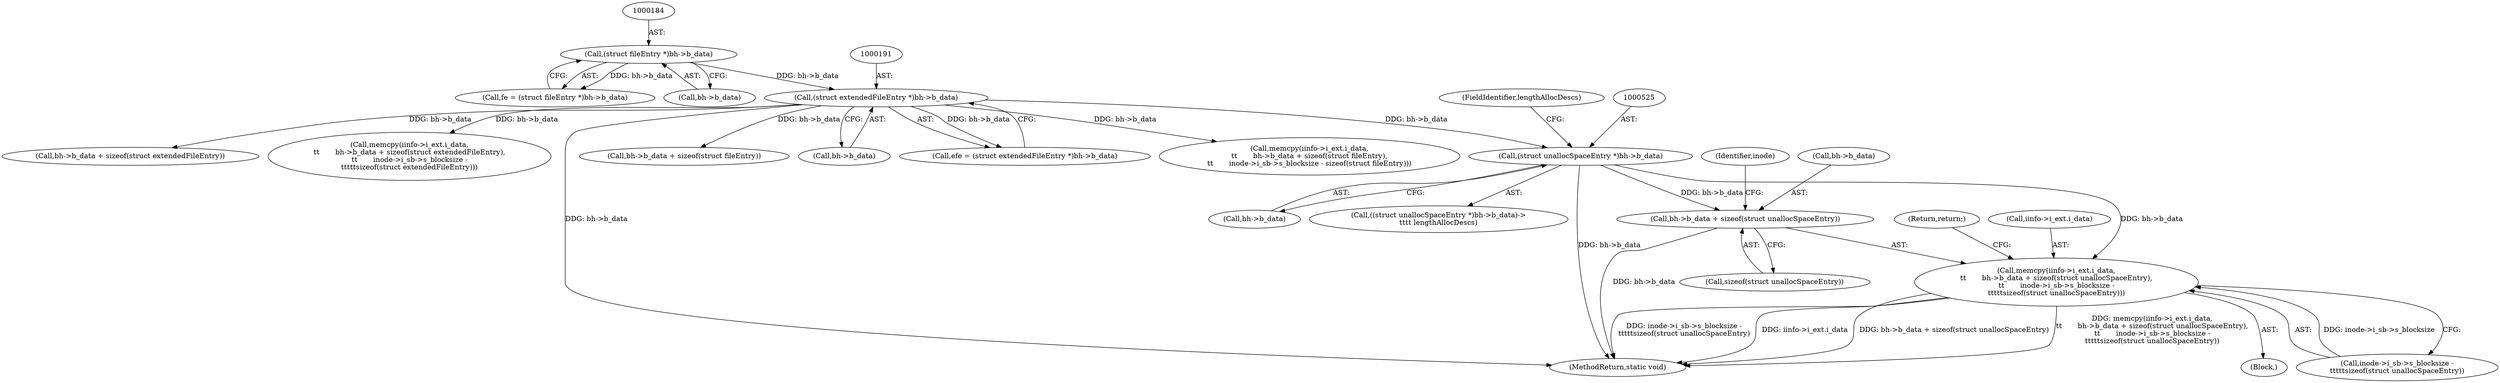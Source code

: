 digraph "0_linux_c03aa9f6e1f938618e6db2e23afef0574efeeb65@pointer" {
"1000524" [label="(Call,(struct unallocSpaceEntry *)bh->b_data)"];
"1000190" [label="(Call,(struct extendedFileEntry *)bh->b_data)"];
"1000183" [label="(Call,(struct fileEntry *)bh->b_data)"];
"1000545" [label="(Call,memcpy(iinfo->i_ext.i_data,\n\t\t       bh->b_data + sizeof(struct unallocSpaceEntry),\n\t\t       inode->i_sb->s_blocksize -\n\t\t\t\t\tsizeof(struct unallocSpaceEntry)))"];
"1000551" [label="(Call,bh->b_data + sizeof(struct unallocSpaceEntry))"];
"1000188" [label="(Call,efe = (struct extendedFileEntry *)bh->b_data)"];
"1000552" [label="(Call,bh->b_data)"];
"1000565" [label="(Return,return;)"];
"1000560" [label="(Identifier,inode)"];
"1000507" [label="(Block,)"];
"1000181" [label="(Call,fe = (struct fileEntry *)bh->b_data)"];
"1000190" [label="(Call,(struct extendedFileEntry *)bh->b_data)"];
"1000551" [label="(Call,bh->b_data + sizeof(struct unallocSpaceEntry))"];
"1000477" [label="(Call,memcpy(iinfo->i_ext.i_data,\n\t\t       bh->b_data + sizeof(struct fileEntry),\n\t\t       inode->i_sb->s_blocksize - sizeof(struct fileEntry)))"];
"1000545" [label="(Call,memcpy(iinfo->i_ext.i_data,\n\t\t       bh->b_data + sizeof(struct unallocSpaceEntry),\n\t\t       inode->i_sb->s_blocksize -\n\t\t\t\t\tsizeof(struct unallocSpaceEntry)))"];
"1000555" [label="(Call,sizeof(struct unallocSpaceEntry))"];
"1000192" [label="(Call,bh->b_data)"];
"1000546" [label="(Call,iinfo->i_ext.i_data)"];
"1000183" [label="(Call,(struct fileEntry *)bh->b_data)"];
"1000524" [label="(Call,(struct unallocSpaceEntry *)bh->b_data)"];
"1000557" [label="(Call,inode->i_sb->s_blocksize -\n\t\t\t\t\tsizeof(struct unallocSpaceEntry))"];
"1000526" [label="(Call,bh->b_data)"];
"1000427" [label="(Call,bh->b_data + sizeof(struct extendedFileEntry))"];
"1000523" [label="(Call,((struct unallocSpaceEntry *)bh->b_data)->\n\t\t\t\t lengthAllocDescs)"];
"1000421" [label="(Call,memcpy(iinfo->i_ext.i_data,\n\t\t       bh->b_data + sizeof(struct extendedFileEntry),\n\t\t       inode->i_sb->s_blocksize -\n\t\t\t\t\tsizeof(struct extendedFileEntry)))"];
"1000185" [label="(Call,bh->b_data)"];
"1001156" [label="(MethodReturn,static void)"];
"1000483" [label="(Call,bh->b_data + sizeof(struct fileEntry))"];
"1000529" [label="(FieldIdentifier,lengthAllocDescs)"];
"1000524" -> "1000523"  [label="AST: "];
"1000524" -> "1000526"  [label="CFG: "];
"1000525" -> "1000524"  [label="AST: "];
"1000526" -> "1000524"  [label="AST: "];
"1000529" -> "1000524"  [label="CFG: "];
"1000524" -> "1001156"  [label="DDG: bh->b_data"];
"1000190" -> "1000524"  [label="DDG: bh->b_data"];
"1000524" -> "1000545"  [label="DDG: bh->b_data"];
"1000524" -> "1000551"  [label="DDG: bh->b_data"];
"1000190" -> "1000188"  [label="AST: "];
"1000190" -> "1000192"  [label="CFG: "];
"1000191" -> "1000190"  [label="AST: "];
"1000192" -> "1000190"  [label="AST: "];
"1000188" -> "1000190"  [label="CFG: "];
"1000190" -> "1001156"  [label="DDG: bh->b_data"];
"1000190" -> "1000188"  [label="DDG: bh->b_data"];
"1000183" -> "1000190"  [label="DDG: bh->b_data"];
"1000190" -> "1000421"  [label="DDG: bh->b_data"];
"1000190" -> "1000427"  [label="DDG: bh->b_data"];
"1000190" -> "1000477"  [label="DDG: bh->b_data"];
"1000190" -> "1000483"  [label="DDG: bh->b_data"];
"1000183" -> "1000181"  [label="AST: "];
"1000183" -> "1000185"  [label="CFG: "];
"1000184" -> "1000183"  [label="AST: "];
"1000185" -> "1000183"  [label="AST: "];
"1000181" -> "1000183"  [label="CFG: "];
"1000183" -> "1000181"  [label="DDG: bh->b_data"];
"1000545" -> "1000507"  [label="AST: "];
"1000545" -> "1000557"  [label="CFG: "];
"1000546" -> "1000545"  [label="AST: "];
"1000551" -> "1000545"  [label="AST: "];
"1000557" -> "1000545"  [label="AST: "];
"1000565" -> "1000545"  [label="CFG: "];
"1000545" -> "1001156"  [label="DDG: inode->i_sb->s_blocksize -\n\t\t\t\t\tsizeof(struct unallocSpaceEntry)"];
"1000545" -> "1001156"  [label="DDG: iinfo->i_ext.i_data"];
"1000545" -> "1001156"  [label="DDG: bh->b_data + sizeof(struct unallocSpaceEntry)"];
"1000545" -> "1001156"  [label="DDG: memcpy(iinfo->i_ext.i_data,\n\t\t       bh->b_data + sizeof(struct unallocSpaceEntry),\n\t\t       inode->i_sb->s_blocksize -\n\t\t\t\t\tsizeof(struct unallocSpaceEntry))"];
"1000557" -> "1000545"  [label="DDG: inode->i_sb->s_blocksize"];
"1000551" -> "1000555"  [label="CFG: "];
"1000552" -> "1000551"  [label="AST: "];
"1000555" -> "1000551"  [label="AST: "];
"1000560" -> "1000551"  [label="CFG: "];
"1000551" -> "1001156"  [label="DDG: bh->b_data"];
}
